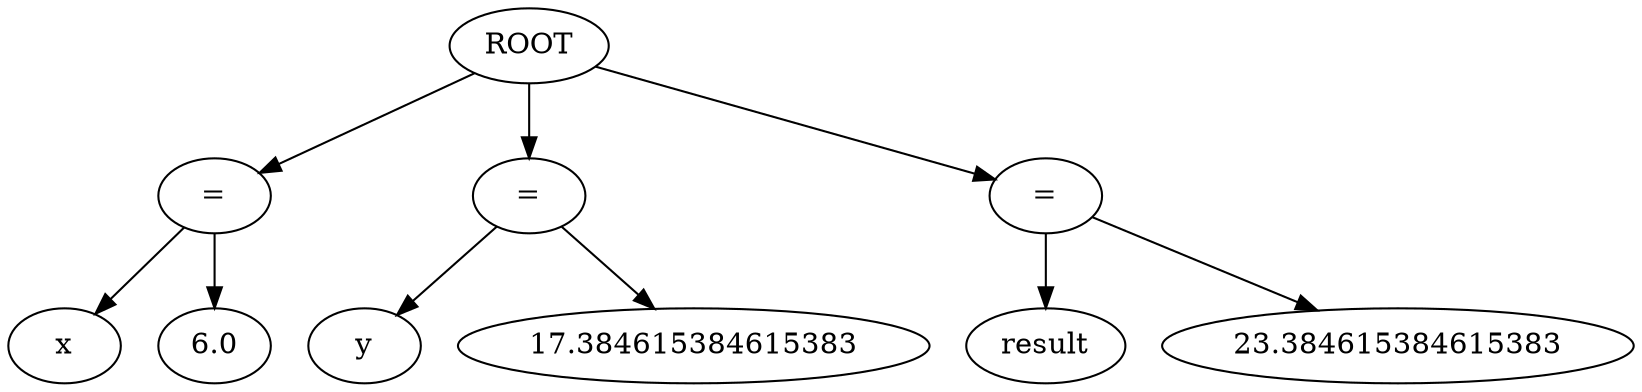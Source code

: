 strict digraph G{
l11[label = "="]
l111[label = "="]
l1111[label = "="]
"ROOT"->"l11"
l111131[label = "x"]
l1111311[label = "6.0"]
"l11"->l111131
"l11"->l1111311
"ROOT"->"l111"
l1111331[label = "y"]
l11113311[label = "17.384615384615383"]
"l111"->l1111331
"l111"->l11113311
"ROOT"->"l1111"
l11113331[label = "result"]
l111133311[label = "23.384615384615383"]
"l1111"->l11113331
"l1111"->l111133311
}
